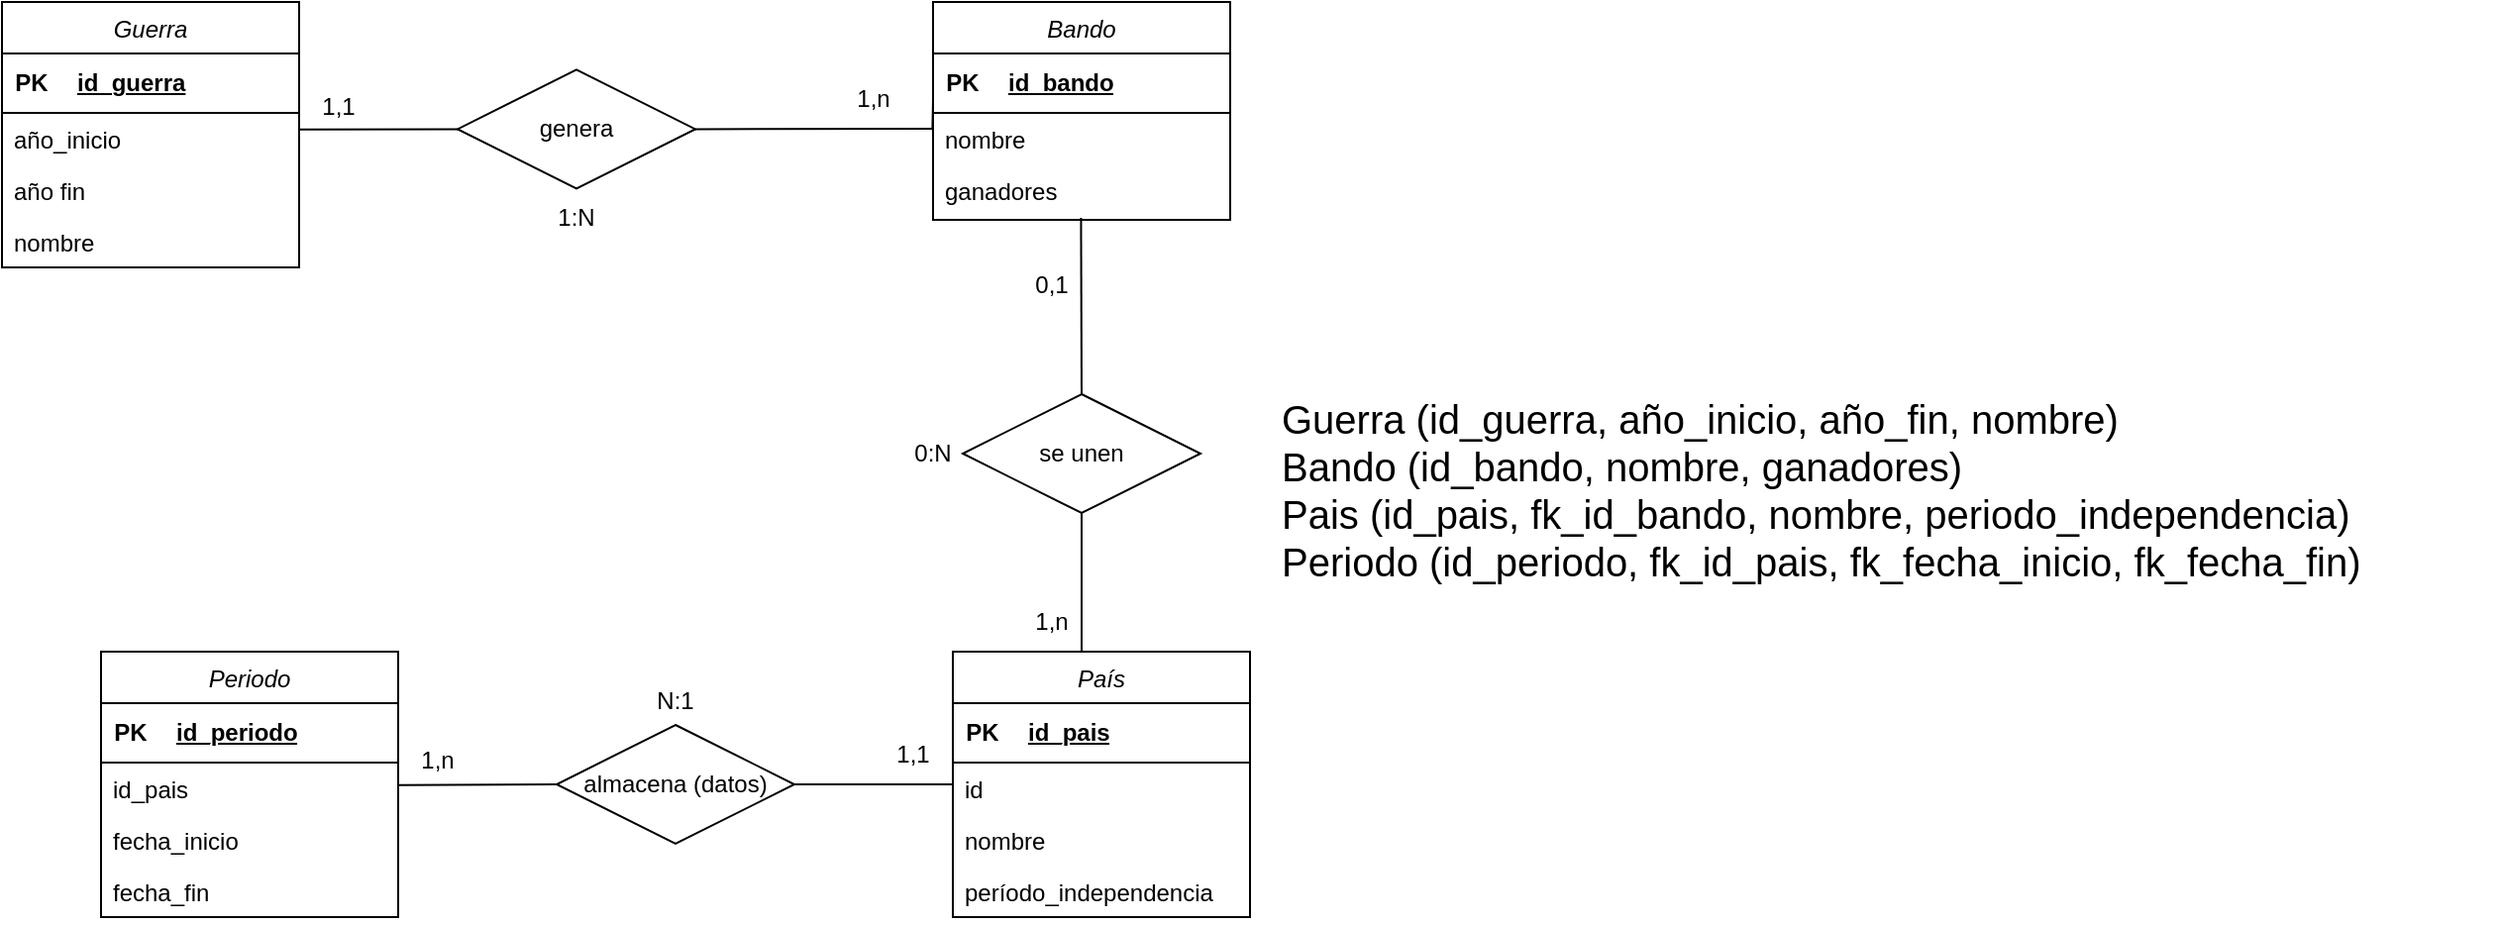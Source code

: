 <mxfile version="22.0.5" type="github">
  <diagram id="C5RBs43oDa-KdzZeNtuy" name="Page-1">
    <mxGraphModel dx="2514" dy="904" grid="1" gridSize="10" guides="1" tooltips="1" connect="1" arrows="1" fold="1" page="1" pageScale="1" pageWidth="827" pageHeight="1169" math="0" shadow="0">
      <root>
        <mxCell id="WIyWlLk6GJQsqaUBKTNV-0" />
        <mxCell id="WIyWlLk6GJQsqaUBKTNV-1" parent="WIyWlLk6GJQsqaUBKTNV-0" />
        <mxCell id="_xX_Mjqpa9HX-vCHgohp-0" value="Guerra" style="swimlane;fontStyle=2;align=center;verticalAlign=top;childLayout=stackLayout;horizontal=1;startSize=26;horizontalStack=0;resizeParent=1;resizeLast=0;collapsible=1;marginBottom=0;rounded=0;shadow=0;strokeWidth=1;" parent="WIyWlLk6GJQsqaUBKTNV-1" vertex="1">
          <mxGeometry x="-510" y="80" width="150" height="134" as="geometry">
            <mxRectangle x="230" y="140" width="160" height="26" as="alternateBounds" />
          </mxGeometry>
        </mxCell>
        <mxCell id="_xX_Mjqpa9HX-vCHgohp-28" value="" style="shape=table;startSize=0;container=1;collapsible=1;childLayout=tableLayout;fixedRows=1;rowLines=0;fontStyle=0;align=center;resizeLast=1;strokeColor=none;fillColor=none;collapsible=0;" parent="_xX_Mjqpa9HX-vCHgohp-0" vertex="1">
          <mxGeometry y="26" width="150" height="30" as="geometry" />
        </mxCell>
        <mxCell id="_xX_Mjqpa9HX-vCHgohp-29" value="" style="shape=tableRow;horizontal=0;startSize=0;swimlaneHead=0;swimlaneBody=0;fillColor=none;collapsible=0;dropTarget=0;points=[[0,0.5],[1,0.5]];portConstraint=eastwest;top=0;left=0;right=0;bottom=1;" parent="_xX_Mjqpa9HX-vCHgohp-28" vertex="1">
          <mxGeometry width="150" height="30" as="geometry" />
        </mxCell>
        <mxCell id="_xX_Mjqpa9HX-vCHgohp-30" value="PK" style="shape=partialRectangle;connectable=0;fillColor=none;top=0;left=0;bottom=0;right=0;fontStyle=1;overflow=hidden;whiteSpace=wrap;html=1;" parent="_xX_Mjqpa9HX-vCHgohp-29" vertex="1">
          <mxGeometry width="30" height="30" as="geometry">
            <mxRectangle width="30" height="30" as="alternateBounds" />
          </mxGeometry>
        </mxCell>
        <mxCell id="_xX_Mjqpa9HX-vCHgohp-31" value="id_guerra" style="shape=partialRectangle;connectable=0;fillColor=none;top=0;left=0;bottom=0;right=0;align=left;spacingLeft=6;fontStyle=5;overflow=hidden;whiteSpace=wrap;html=1;" parent="_xX_Mjqpa9HX-vCHgohp-29" vertex="1">
          <mxGeometry x="30" width="120" height="30" as="geometry">
            <mxRectangle width="120" height="30" as="alternateBounds" />
          </mxGeometry>
        </mxCell>
        <mxCell id="_xX_Mjqpa9HX-vCHgohp-1" value="año_inicio" style="text;align=left;verticalAlign=top;spacingLeft=4;spacingRight=4;overflow=hidden;rotatable=0;points=[[0,0.5],[1,0.5]];portConstraint=eastwest;" parent="_xX_Mjqpa9HX-vCHgohp-0" vertex="1">
          <mxGeometry y="56" width="150" height="26" as="geometry" />
        </mxCell>
        <mxCell id="_xX_Mjqpa9HX-vCHgohp-2" value="año fin" style="text;align=left;verticalAlign=top;spacingLeft=4;spacingRight=4;overflow=hidden;rotatable=0;points=[[0,0.5],[1,0.5]];portConstraint=eastwest;rounded=0;shadow=0;html=0;" parent="_xX_Mjqpa9HX-vCHgohp-0" vertex="1">
          <mxGeometry y="82" width="150" height="26" as="geometry" />
        </mxCell>
        <mxCell id="_xX_Mjqpa9HX-vCHgohp-3" value="nombre" style="text;align=left;verticalAlign=top;spacingLeft=4;spacingRight=4;overflow=hidden;rotatable=0;points=[[0,0.5],[1,0.5]];portConstraint=eastwest;rounded=0;shadow=0;html=0;" parent="_xX_Mjqpa9HX-vCHgohp-0" vertex="1">
          <mxGeometry y="108" width="150" height="26" as="geometry" />
        </mxCell>
        <mxCell id="_xX_Mjqpa9HX-vCHgohp-4" value="Bando" style="swimlane;fontStyle=2;align=center;verticalAlign=top;childLayout=stackLayout;horizontal=1;startSize=26;horizontalStack=0;resizeParent=1;resizeLast=0;collapsible=1;marginBottom=0;rounded=0;shadow=0;strokeWidth=1;" parent="WIyWlLk6GJQsqaUBKTNV-1" vertex="1">
          <mxGeometry x="-40" y="80" width="150" height="110" as="geometry">
            <mxRectangle x="230" y="140" width="160" height="26" as="alternateBounds" />
          </mxGeometry>
        </mxCell>
        <mxCell id="_xX_Mjqpa9HX-vCHgohp-20" value="" style="shape=table;startSize=0;container=1;collapsible=1;childLayout=tableLayout;fixedRows=1;rowLines=0;fontStyle=0;align=center;resizeLast=1;strokeColor=none;fillColor=none;collapsible=0;" parent="_xX_Mjqpa9HX-vCHgohp-4" vertex="1">
          <mxGeometry y="26" width="150" height="30" as="geometry" />
        </mxCell>
        <mxCell id="_xX_Mjqpa9HX-vCHgohp-21" value="" style="shape=tableRow;horizontal=0;startSize=0;swimlaneHead=0;swimlaneBody=0;fillColor=none;collapsible=0;dropTarget=0;points=[[0,0.5],[1,0.5]];portConstraint=eastwest;top=0;left=0;right=0;bottom=1;" parent="_xX_Mjqpa9HX-vCHgohp-20" vertex="1">
          <mxGeometry width="150" height="30" as="geometry" />
        </mxCell>
        <mxCell id="_xX_Mjqpa9HX-vCHgohp-22" value="PK" style="shape=partialRectangle;connectable=0;fillColor=none;top=0;left=0;bottom=0;right=0;fontStyle=1;overflow=hidden;whiteSpace=wrap;html=1;" parent="_xX_Mjqpa9HX-vCHgohp-21" vertex="1">
          <mxGeometry width="30" height="30" as="geometry">
            <mxRectangle width="30" height="30" as="alternateBounds" />
          </mxGeometry>
        </mxCell>
        <mxCell id="_xX_Mjqpa9HX-vCHgohp-23" value="id_bando" style="shape=partialRectangle;connectable=0;fillColor=none;top=0;left=0;bottom=0;right=0;align=left;spacingLeft=6;fontStyle=5;overflow=hidden;whiteSpace=wrap;html=1;" parent="_xX_Mjqpa9HX-vCHgohp-21" vertex="1">
          <mxGeometry x="30" width="120" height="30" as="geometry">
            <mxRectangle width="120" height="30" as="alternateBounds" />
          </mxGeometry>
        </mxCell>
        <mxCell id="_xX_Mjqpa9HX-vCHgohp-6" value="nombre" style="text;align=left;verticalAlign=top;spacingLeft=4;spacingRight=4;overflow=hidden;rotatable=0;points=[[0,0.5],[1,0.5]];portConstraint=eastwest;rounded=0;shadow=0;html=0;" parent="_xX_Mjqpa9HX-vCHgohp-4" vertex="1">
          <mxGeometry y="56" width="150" height="26" as="geometry" />
        </mxCell>
        <mxCell id="_xX_Mjqpa9HX-vCHgohp-7" value="ganadores" style="text;align=left;verticalAlign=top;spacingLeft=4;spacingRight=4;overflow=hidden;rotatable=0;points=[[0,0.5],[1,0.5]];portConstraint=eastwest;rounded=0;shadow=0;html=0;" parent="_xX_Mjqpa9HX-vCHgohp-4" vertex="1">
          <mxGeometry y="82" width="150" height="26" as="geometry" />
        </mxCell>
        <mxCell id="_xX_Mjqpa9HX-vCHgohp-8" value="País" style="swimlane;fontStyle=2;align=center;verticalAlign=top;childLayout=stackLayout;horizontal=1;startSize=26;horizontalStack=0;resizeParent=1;resizeLast=0;collapsible=1;marginBottom=0;rounded=0;shadow=0;strokeWidth=1;" parent="WIyWlLk6GJQsqaUBKTNV-1" vertex="1">
          <mxGeometry x="-30" y="408" width="150" height="134" as="geometry">
            <mxRectangle x="230" y="140" width="160" height="26" as="alternateBounds" />
          </mxGeometry>
        </mxCell>
        <mxCell id="_xX_Mjqpa9HX-vCHgohp-24" value="" style="shape=table;startSize=0;container=1;collapsible=1;childLayout=tableLayout;fixedRows=1;rowLines=0;fontStyle=0;align=center;resizeLast=1;strokeColor=none;fillColor=none;collapsible=0;" parent="_xX_Mjqpa9HX-vCHgohp-8" vertex="1">
          <mxGeometry y="26" width="150" height="30" as="geometry" />
        </mxCell>
        <mxCell id="_xX_Mjqpa9HX-vCHgohp-25" value="" style="shape=tableRow;horizontal=0;startSize=0;swimlaneHead=0;swimlaneBody=0;fillColor=none;collapsible=0;dropTarget=0;points=[[0,0.5],[1,0.5]];portConstraint=eastwest;top=0;left=0;right=0;bottom=1;" parent="_xX_Mjqpa9HX-vCHgohp-24" vertex="1">
          <mxGeometry width="150" height="30" as="geometry" />
        </mxCell>
        <mxCell id="_xX_Mjqpa9HX-vCHgohp-26" value="PK" style="shape=partialRectangle;connectable=0;fillColor=none;top=0;left=0;bottom=0;right=0;fontStyle=1;overflow=hidden;whiteSpace=wrap;html=1;" parent="_xX_Mjqpa9HX-vCHgohp-25" vertex="1">
          <mxGeometry width="30" height="30" as="geometry">
            <mxRectangle width="30" height="30" as="alternateBounds" />
          </mxGeometry>
        </mxCell>
        <mxCell id="_xX_Mjqpa9HX-vCHgohp-27" value="id_pais" style="shape=partialRectangle;connectable=0;fillColor=none;top=0;left=0;bottom=0;right=0;align=left;spacingLeft=6;fontStyle=5;overflow=hidden;whiteSpace=wrap;html=1;" parent="_xX_Mjqpa9HX-vCHgohp-25" vertex="1">
          <mxGeometry x="30" width="120" height="30" as="geometry">
            <mxRectangle width="120" height="30" as="alternateBounds" />
          </mxGeometry>
        </mxCell>
        <mxCell id="_xX_Mjqpa9HX-vCHgohp-9" value="id" style="text;align=left;verticalAlign=top;spacingLeft=4;spacingRight=4;overflow=hidden;rotatable=0;points=[[0,0.5],[1,0.5]];portConstraint=eastwest;" parent="_xX_Mjqpa9HX-vCHgohp-8" vertex="1">
          <mxGeometry y="56" width="150" height="26" as="geometry" />
        </mxCell>
        <mxCell id="_xX_Mjqpa9HX-vCHgohp-10" value="nombre" style="text;align=left;verticalAlign=top;spacingLeft=4;spacingRight=4;overflow=hidden;rotatable=0;points=[[0,0.5],[1,0.5]];portConstraint=eastwest;rounded=0;shadow=0;html=0;" parent="_xX_Mjqpa9HX-vCHgohp-8" vertex="1">
          <mxGeometry y="82" width="150" height="26" as="geometry" />
        </mxCell>
        <mxCell id="_xX_Mjqpa9HX-vCHgohp-11" value="período_independencia" style="text;align=left;verticalAlign=top;spacingLeft=4;spacingRight=4;overflow=hidden;rotatable=0;points=[[0,0.5],[1,0.5]];portConstraint=eastwest;rounded=0;shadow=0;html=0;" parent="_xX_Mjqpa9HX-vCHgohp-8" vertex="1">
          <mxGeometry y="108" width="150" height="26" as="geometry" />
        </mxCell>
        <mxCell id="_xX_Mjqpa9HX-vCHgohp-12" value="Periodo" style="swimlane;fontStyle=2;align=center;verticalAlign=top;childLayout=stackLayout;horizontal=1;startSize=26;horizontalStack=0;resizeParent=1;resizeLast=0;collapsible=1;marginBottom=0;rounded=0;shadow=0;strokeWidth=1;" parent="WIyWlLk6GJQsqaUBKTNV-1" vertex="1">
          <mxGeometry x="-460" y="408" width="150" height="134" as="geometry">
            <mxRectangle x="230" y="140" width="160" height="26" as="alternateBounds" />
          </mxGeometry>
        </mxCell>
        <mxCell id="_xX_Mjqpa9HX-vCHgohp-16" value="" style="shape=table;startSize=0;container=1;collapsible=1;childLayout=tableLayout;fixedRows=1;rowLines=0;fontStyle=0;align=center;resizeLast=1;strokeColor=none;fillColor=none;collapsible=0;" parent="_xX_Mjqpa9HX-vCHgohp-12" vertex="1">
          <mxGeometry y="26" width="150" height="30" as="geometry" />
        </mxCell>
        <mxCell id="_xX_Mjqpa9HX-vCHgohp-17" value="" style="shape=tableRow;horizontal=0;startSize=0;swimlaneHead=0;swimlaneBody=0;fillColor=none;collapsible=0;dropTarget=0;points=[[0,0.5],[1,0.5]];portConstraint=eastwest;top=0;left=0;right=0;bottom=1;" parent="_xX_Mjqpa9HX-vCHgohp-16" vertex="1">
          <mxGeometry width="150" height="30" as="geometry" />
        </mxCell>
        <mxCell id="_xX_Mjqpa9HX-vCHgohp-18" value="PK" style="shape=partialRectangle;connectable=0;fillColor=none;top=0;left=0;bottom=0;right=0;fontStyle=1;overflow=hidden;whiteSpace=wrap;html=1;" parent="_xX_Mjqpa9HX-vCHgohp-17" vertex="1">
          <mxGeometry width="30" height="30" as="geometry">
            <mxRectangle width="30" height="30" as="alternateBounds" />
          </mxGeometry>
        </mxCell>
        <mxCell id="_xX_Mjqpa9HX-vCHgohp-19" value="id_periodo" style="shape=partialRectangle;connectable=0;fillColor=none;top=0;left=0;bottom=0;right=0;align=left;spacingLeft=6;fontStyle=5;overflow=hidden;whiteSpace=wrap;html=1;" parent="_xX_Mjqpa9HX-vCHgohp-17" vertex="1">
          <mxGeometry x="30" width="120" height="30" as="geometry">
            <mxRectangle width="120" height="30" as="alternateBounds" />
          </mxGeometry>
        </mxCell>
        <mxCell id="_xX_Mjqpa9HX-vCHgohp-39" value="id_pais" style="text;align=left;verticalAlign=top;spacingLeft=4;spacingRight=4;overflow=hidden;rotatable=0;points=[[0,0.5],[1,0.5]];portConstraint=eastwest;rounded=0;shadow=0;html=0;" parent="_xX_Mjqpa9HX-vCHgohp-12" vertex="1">
          <mxGeometry y="56" width="150" height="26" as="geometry" />
        </mxCell>
        <mxCell id="_xX_Mjqpa9HX-vCHgohp-14" value="fecha_inicio" style="text;align=left;verticalAlign=top;spacingLeft=4;spacingRight=4;overflow=hidden;rotatable=0;points=[[0,0.5],[1,0.5]];portConstraint=eastwest;rounded=0;shadow=0;html=0;" parent="_xX_Mjqpa9HX-vCHgohp-12" vertex="1">
          <mxGeometry y="82" width="150" height="26" as="geometry" />
        </mxCell>
        <mxCell id="_xX_Mjqpa9HX-vCHgohp-15" value="fecha_fin" style="text;align=left;verticalAlign=top;spacingLeft=4;spacingRight=4;overflow=hidden;rotatable=0;points=[[0,0.5],[1,0.5]];portConstraint=eastwest;rounded=0;shadow=0;html=0;" parent="_xX_Mjqpa9HX-vCHgohp-12" vertex="1">
          <mxGeometry y="108" width="150" height="26" as="geometry" />
        </mxCell>
        <mxCell id="_xX_Mjqpa9HX-vCHgohp-32" value="se unen" style="shape=rhombus;perimeter=rhombusPerimeter;whiteSpace=wrap;html=1;align=center;" parent="WIyWlLk6GJQsqaUBKTNV-1" vertex="1">
          <mxGeometry x="-25" y="278" width="120" height="60" as="geometry" />
        </mxCell>
        <mxCell id="_xX_Mjqpa9HX-vCHgohp-33" value="genera" style="shape=rhombus;perimeter=rhombusPerimeter;whiteSpace=wrap;html=1;align=center;" parent="WIyWlLk6GJQsqaUBKTNV-1" vertex="1">
          <mxGeometry x="-280" y="114.2" width="120" height="60" as="geometry" />
        </mxCell>
        <mxCell id="_xX_Mjqpa9HX-vCHgohp-34" value="" style="endArrow=none;html=1;rounded=0;exitX=0;exitY=0.5;exitDx=0;exitDy=0;entryX=0.999;entryY=0.324;entryDx=0;entryDy=0;entryPerimeter=0;" parent="WIyWlLk6GJQsqaUBKTNV-1" source="_xX_Mjqpa9HX-vCHgohp-33" target="_xX_Mjqpa9HX-vCHgohp-1" edge="1">
          <mxGeometry relative="1" as="geometry">
            <mxPoint x="-370" y="258" as="sourcePoint" />
            <mxPoint x="-210" y="258" as="targetPoint" />
          </mxGeometry>
        </mxCell>
        <mxCell id="_xX_Mjqpa9HX-vCHgohp-35" value="" style="endArrow=none;html=1;rounded=0;entryX=1;entryY=0.5;entryDx=0;entryDy=0;" parent="WIyWlLk6GJQsqaUBKTNV-1" target="_xX_Mjqpa9HX-vCHgohp-33" edge="1">
          <mxGeometry relative="1" as="geometry">
            <mxPoint x="-40" y="144" as="sourcePoint" />
            <mxPoint x="140" y="198" as="targetPoint" />
          </mxGeometry>
        </mxCell>
        <mxCell id="_xX_Mjqpa9HX-vCHgohp-36" value="" style="endArrow=none;html=1;rounded=0;exitX=0.5;exitY=0;exitDx=0;exitDy=0;entryX=0.498;entryY=1.04;entryDx=0;entryDy=0;entryPerimeter=0;" parent="WIyWlLk6GJQsqaUBKTNV-1" source="_xX_Mjqpa9HX-vCHgohp-32" target="_xX_Mjqpa9HX-vCHgohp-7" edge="1">
          <mxGeometry relative="1" as="geometry">
            <mxPoint x="-160" y="188" as="sourcePoint" />
            <mxPoint y="188" as="targetPoint" />
          </mxGeometry>
        </mxCell>
        <mxCell id="_xX_Mjqpa9HX-vCHgohp-37" value="" style="endArrow=none;html=1;rounded=0;exitX=0.5;exitY=1;exitDx=0;exitDy=0;" parent="WIyWlLk6GJQsqaUBKTNV-1" source="_xX_Mjqpa9HX-vCHgohp-32" edge="1">
          <mxGeometry relative="1" as="geometry">
            <mxPoint x="45" y="288" as="sourcePoint" />
            <mxPoint x="35" y="408" as="targetPoint" />
          </mxGeometry>
        </mxCell>
        <mxCell id="_xX_Mjqpa9HX-vCHgohp-38" value="almacena (datos)" style="shape=rhombus;perimeter=rhombusPerimeter;whiteSpace=wrap;html=1;align=center;" parent="WIyWlLk6GJQsqaUBKTNV-1" vertex="1">
          <mxGeometry x="-230" y="445" width="120" height="60" as="geometry" />
        </mxCell>
        <mxCell id="_xX_Mjqpa9HX-vCHgohp-40" value="" style="endArrow=none;html=1;rounded=0;entryX=0;entryY=0.5;entryDx=0;entryDy=0;exitX=0.999;exitY=0.439;exitDx=0;exitDy=0;exitPerimeter=0;" parent="WIyWlLk6GJQsqaUBKTNV-1" source="_xX_Mjqpa9HX-vCHgohp-39" target="_xX_Mjqpa9HX-vCHgohp-38" edge="1">
          <mxGeometry relative="1" as="geometry">
            <mxPoint x="-290" y="378" as="sourcePoint" />
            <mxPoint x="-130" y="378" as="targetPoint" />
          </mxGeometry>
        </mxCell>
        <mxCell id="_xX_Mjqpa9HX-vCHgohp-42" value="" style="endArrow=none;html=1;rounded=0;entryX=-0.001;entryY=0.423;entryDx=0;entryDy=0;exitX=1;exitY=0.5;exitDx=0;exitDy=0;entryPerimeter=0;" parent="WIyWlLk6GJQsqaUBKTNV-1" source="_xX_Mjqpa9HX-vCHgohp-38" target="_xX_Mjqpa9HX-vCHgohp-9" edge="1">
          <mxGeometry relative="1" as="geometry">
            <mxPoint x="-120" y="498" as="sourcePoint" />
            <mxPoint x="-40" y="498" as="targetPoint" />
          </mxGeometry>
        </mxCell>
        <mxCell id="_xX_Mjqpa9HX-vCHgohp-47" value="1:N" style="text;html=1;strokeColor=none;fillColor=none;align=center;verticalAlign=middle;whiteSpace=wrap;rounded=0;" parent="WIyWlLk6GJQsqaUBKTNV-1" vertex="1">
          <mxGeometry x="-250" y="174.2" width="60" height="30" as="geometry" />
        </mxCell>
        <mxCell id="_xX_Mjqpa9HX-vCHgohp-48" value="1,1" style="text;html=1;strokeColor=none;fillColor=none;align=center;verticalAlign=middle;whiteSpace=wrap;rounded=0;" parent="WIyWlLk6GJQsqaUBKTNV-1" vertex="1">
          <mxGeometry x="-370" y="118" width="60" height="30" as="geometry" />
        </mxCell>
        <mxCell id="_xX_Mjqpa9HX-vCHgohp-50" value="" style="endArrow=none;html=1;rounded=0;entryX=1;entryY=0.5;entryDx=0;entryDy=0;exitX=-0.002;exitY=0.31;exitDx=0;exitDy=0;exitPerimeter=0;" parent="WIyWlLk6GJQsqaUBKTNV-1" target="_xX_Mjqpa9HX-vCHgohp-49" edge="1">
          <mxGeometry relative="1" as="geometry">
            <mxPoint x="-40.3" y="144.06" as="sourcePoint" />
            <mxPoint x="-160" y="144" as="targetPoint" />
          </mxGeometry>
        </mxCell>
        <mxCell id="_xX_Mjqpa9HX-vCHgohp-49" value="1,n" style="text;html=1;strokeColor=none;fillColor=none;align=center;verticalAlign=middle;whiteSpace=wrap;rounded=0;" parent="WIyWlLk6GJQsqaUBKTNV-1" vertex="1">
          <mxGeometry x="-100" y="114.2" width="60" height="30" as="geometry" />
        </mxCell>
        <mxCell id="_xX_Mjqpa9HX-vCHgohp-51" value="0,1" style="text;html=1;strokeColor=none;fillColor=none;align=center;verticalAlign=middle;whiteSpace=wrap;rounded=0;" parent="WIyWlLk6GJQsqaUBKTNV-1" vertex="1">
          <mxGeometry x="-10" y="208" width="60" height="30" as="geometry" />
        </mxCell>
        <mxCell id="_xX_Mjqpa9HX-vCHgohp-52" value="1,n" style="text;html=1;strokeColor=none;fillColor=none;align=center;verticalAlign=middle;whiteSpace=wrap;rounded=0;" parent="WIyWlLk6GJQsqaUBKTNV-1" vertex="1">
          <mxGeometry x="-10" y="378" width="60" height="30" as="geometry" />
        </mxCell>
        <mxCell id="_xX_Mjqpa9HX-vCHgohp-53" value="0:N" style="text;html=1;strokeColor=none;fillColor=none;align=center;verticalAlign=middle;whiteSpace=wrap;rounded=0;" parent="WIyWlLk6GJQsqaUBKTNV-1" vertex="1">
          <mxGeometry x="-70" y="293" width="60" height="30" as="geometry" />
        </mxCell>
        <mxCell id="_xX_Mjqpa9HX-vCHgohp-54" value="N:1" style="text;html=1;strokeColor=none;fillColor=none;align=center;verticalAlign=middle;whiteSpace=wrap;rounded=0;" parent="WIyWlLk6GJQsqaUBKTNV-1" vertex="1">
          <mxGeometry x="-200" y="418" width="60" height="30" as="geometry" />
        </mxCell>
        <mxCell id="_xX_Mjqpa9HX-vCHgohp-55" value="1,1" style="text;html=1;strokeColor=none;fillColor=none;align=center;verticalAlign=middle;whiteSpace=wrap;rounded=0;" parent="WIyWlLk6GJQsqaUBKTNV-1" vertex="1">
          <mxGeometry x="-80" y="445" width="60" height="30" as="geometry" />
        </mxCell>
        <mxCell id="_xX_Mjqpa9HX-vCHgohp-56" value="1,n" style="text;html=1;strokeColor=none;fillColor=none;align=center;verticalAlign=middle;whiteSpace=wrap;rounded=0;" parent="WIyWlLk6GJQsqaUBKTNV-1" vertex="1">
          <mxGeometry x="-320" y="448" width="60" height="30" as="geometry" />
        </mxCell>
        <mxCell id="e9AhCBDqY97w-dRl0zES-0" value="Guerra (id_guerra, año_inicio, año_fin, nombre)&#xa;Bando (id_bando, nombre, ganadores)&#xa;Pais (id_pais, fk_id_bando, nombre, periodo_independencia)&#xa;Periodo (id_periodo, fk_id_pais, fk_fecha_inicio, fk_fecha_fin)" style="text;align=left;verticalAlign=top;spacingLeft=4;spacingRight=4;overflow=hidden;rotatable=0;points=[[0,0.5],[1,0.5]];portConstraint=eastwest;rounded=0;shadow=0;html=0;fontStyle=0;fontSize=20;" vertex="1" parent="WIyWlLk6GJQsqaUBKTNV-1">
          <mxGeometry x="130" y="272" width="620" height="128" as="geometry" />
        </mxCell>
      </root>
    </mxGraphModel>
  </diagram>
</mxfile>
